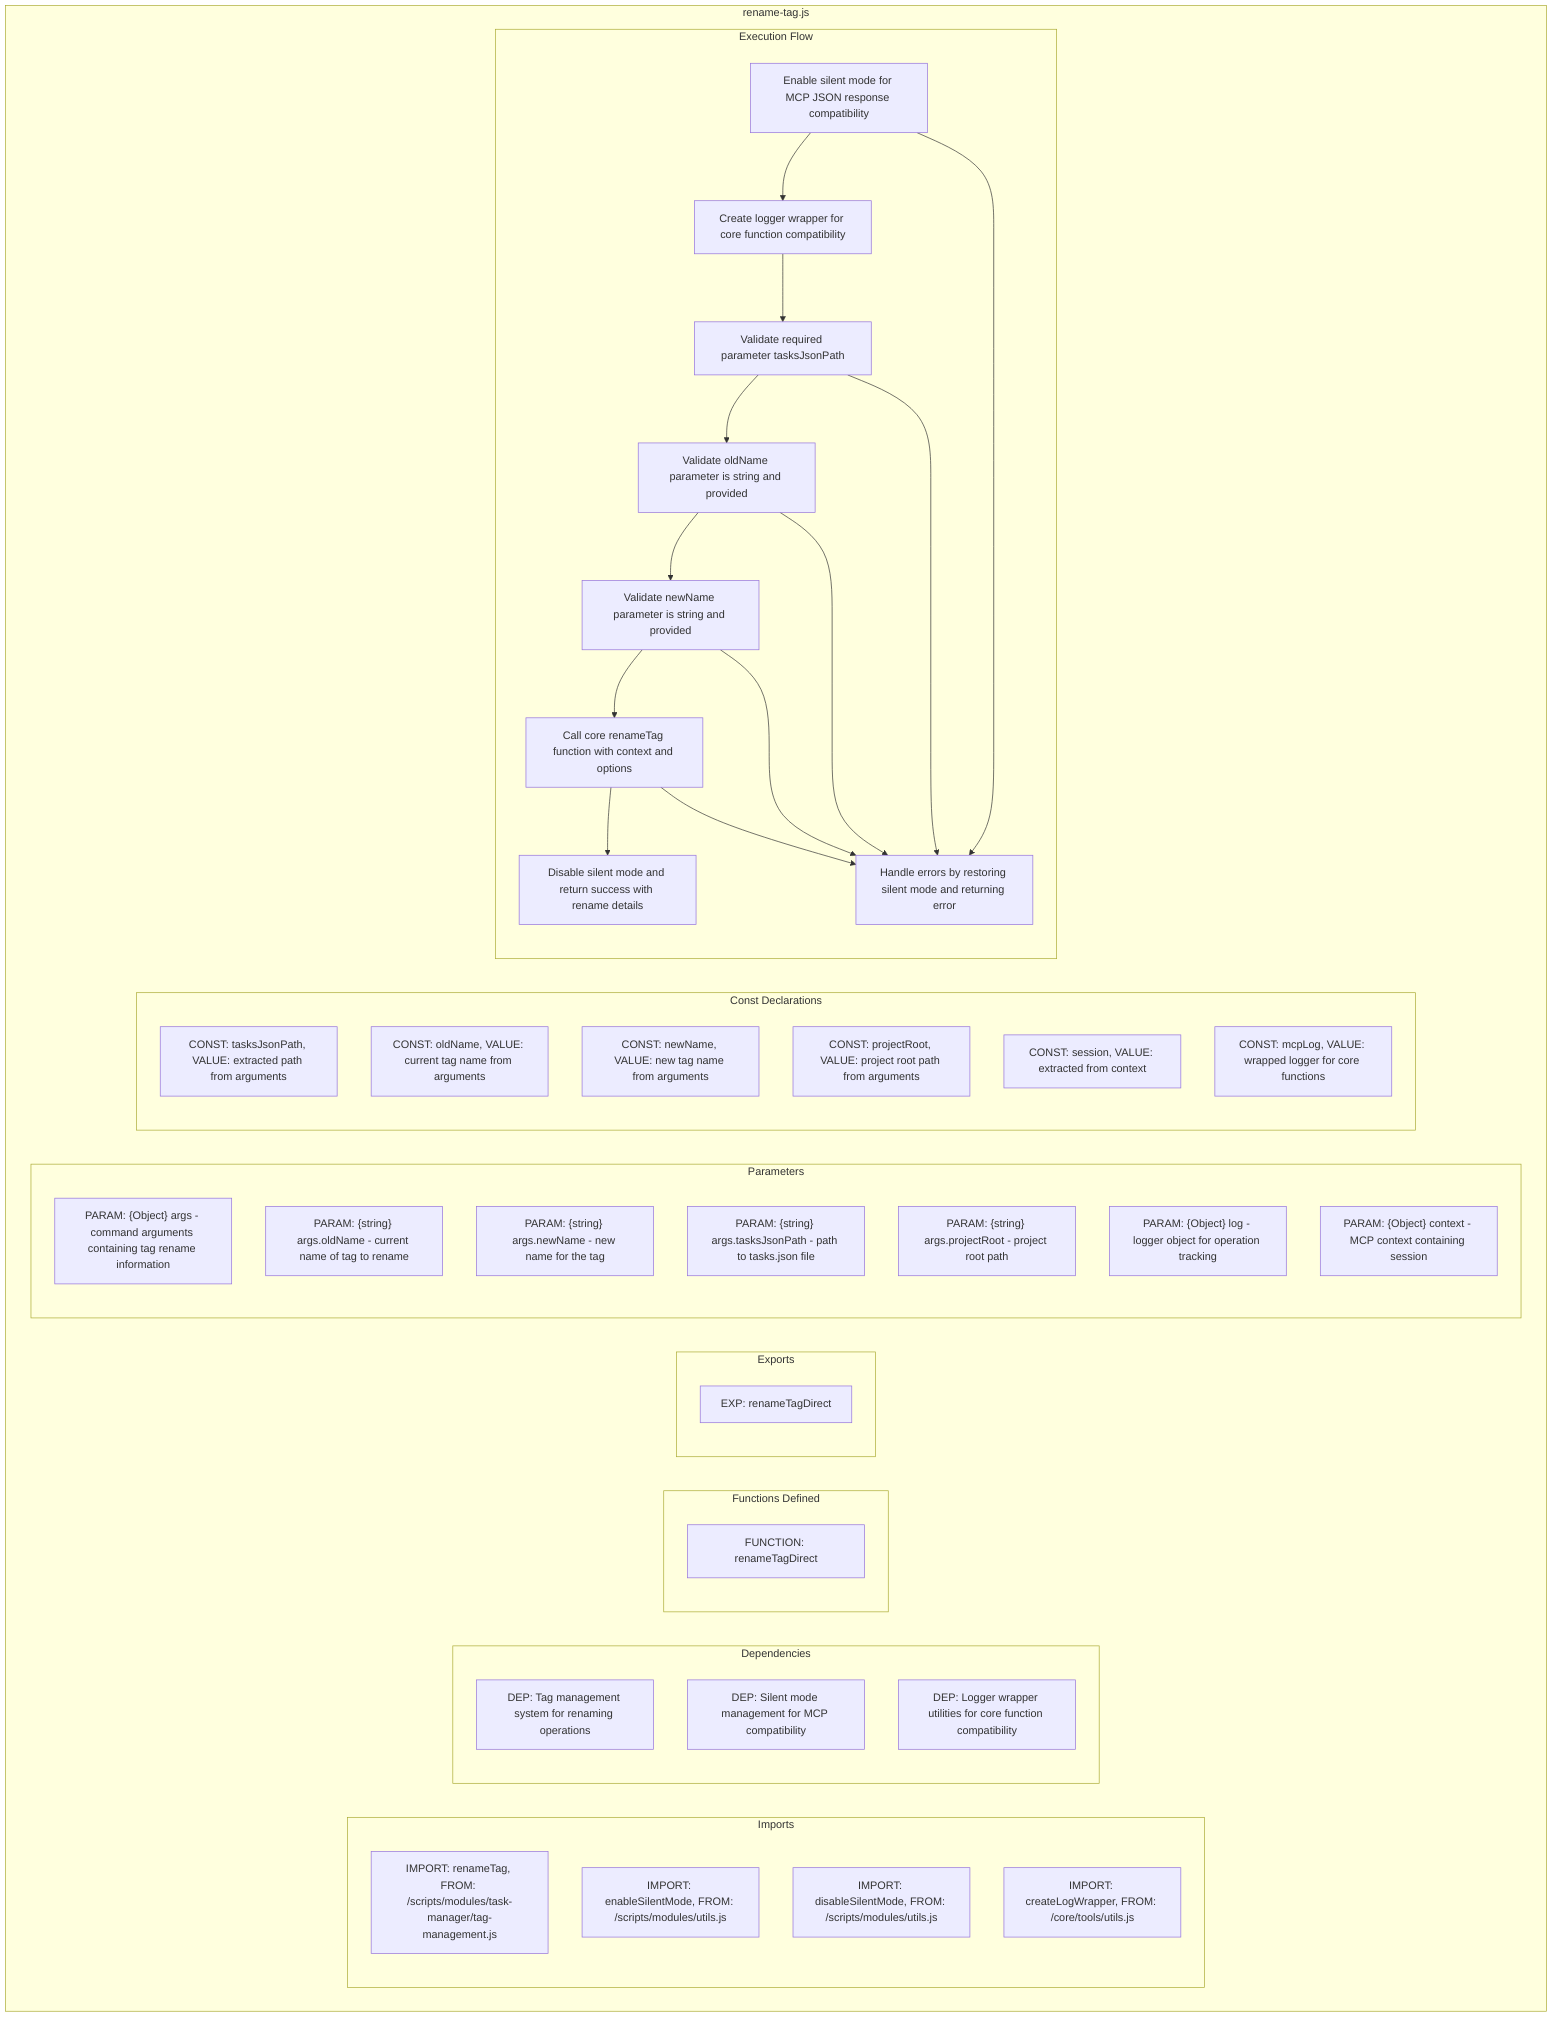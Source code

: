 flowchart TB
    subgraph Imports["Imports"]
        I1["IMPORT: renameTag, FROM: /scripts/modules/task-manager/tag-management.js"]
        I2["IMPORT: enableSilentMode, FROM: /scripts/modules/utils.js"]
        I3["IMPORT: disableSilentMode, FROM: /scripts/modules/utils.js"]
        I4["IMPORT: createLogWrapper, FROM: /core/tools/utils.js"]
    end
    
    subgraph Dependencies["Dependencies"]
        D1["DEP: Tag management system for renaming operations"]
        D2["DEP: Silent mode management for MCP compatibility"]
        D3["DEP: Logger wrapper utilities for core function compatibility"]
    end
    
    subgraph FunctionsDefined["Functions Defined"]
        FU1["FUNCTION: renameTagDirect"]
    end
    
    subgraph Exports["Exports"]
        E1["EXP: renameTagDirect"]
    end
    
    subgraph Parameters["Parameters"]
        P1["PARAM: {Object} args - command arguments containing tag rename information"]
        P2["PARAM: {string} args.oldName - current name of tag to rename"]
        P3["PARAM: {string} args.newName - new name for the tag"]
        P4["PARAM: {string} args.tasksJsonPath - path to tasks.json file"]
        P5["PARAM: {string} args.projectRoot - project root path"]
        P6["PARAM: {Object} log - logger object for operation tracking"]
        P7["PARAM: {Object} context - MCP context containing session"]
    end
    
    subgraph Constants["Const Declarations"]
        C1["CONST: tasksJsonPath, VALUE: extracted path from arguments"]
        C2["CONST: oldName, VALUE: current tag name from arguments"]
        C3["CONST: newName, VALUE: new tag name from arguments"]
        C4["CONST: projectRoot, VALUE: project root path from arguments"]
        C5["CONST: session, VALUE: extracted from context"]
        C6["CONST: mcpLog, VALUE: wrapped logger for core functions"]
    end
    
    subgraph ExecutionFlow["Execution Flow"]
        FL1["Enable silent mode for MCP JSON response compatibility"]
        FL2["Create logger wrapper for core function compatibility"]
        FL3["Validate required parameter tasksJsonPath"]
        FL4["Validate oldName parameter is string and provided"]
        FL5["Validate newName parameter is string and provided"]
        FL6["Call core renameTag function with context and options"]
        FL7["Disable silent mode and return success with rename details"]
        FL8["Handle errors by restoring silent mode and returning error"]
    end
    
    subgraph FileName["rename-tag.js"]
        Imports
        Dependencies
        FunctionsDefined
        Exports
        Parameters
        Constants
        ExecutionFlow
    end
    
    FL1 --> FL2
    FL2 --> FL3
    FL3 --> FL4
    FL4 --> FL5
    FL5 --> FL6
    FL6 --> FL7
    FL1 --> FL8
    FL3 --> FL8
    FL4 --> FL8
    FL5 --> FL8
    FL6 --> FL8